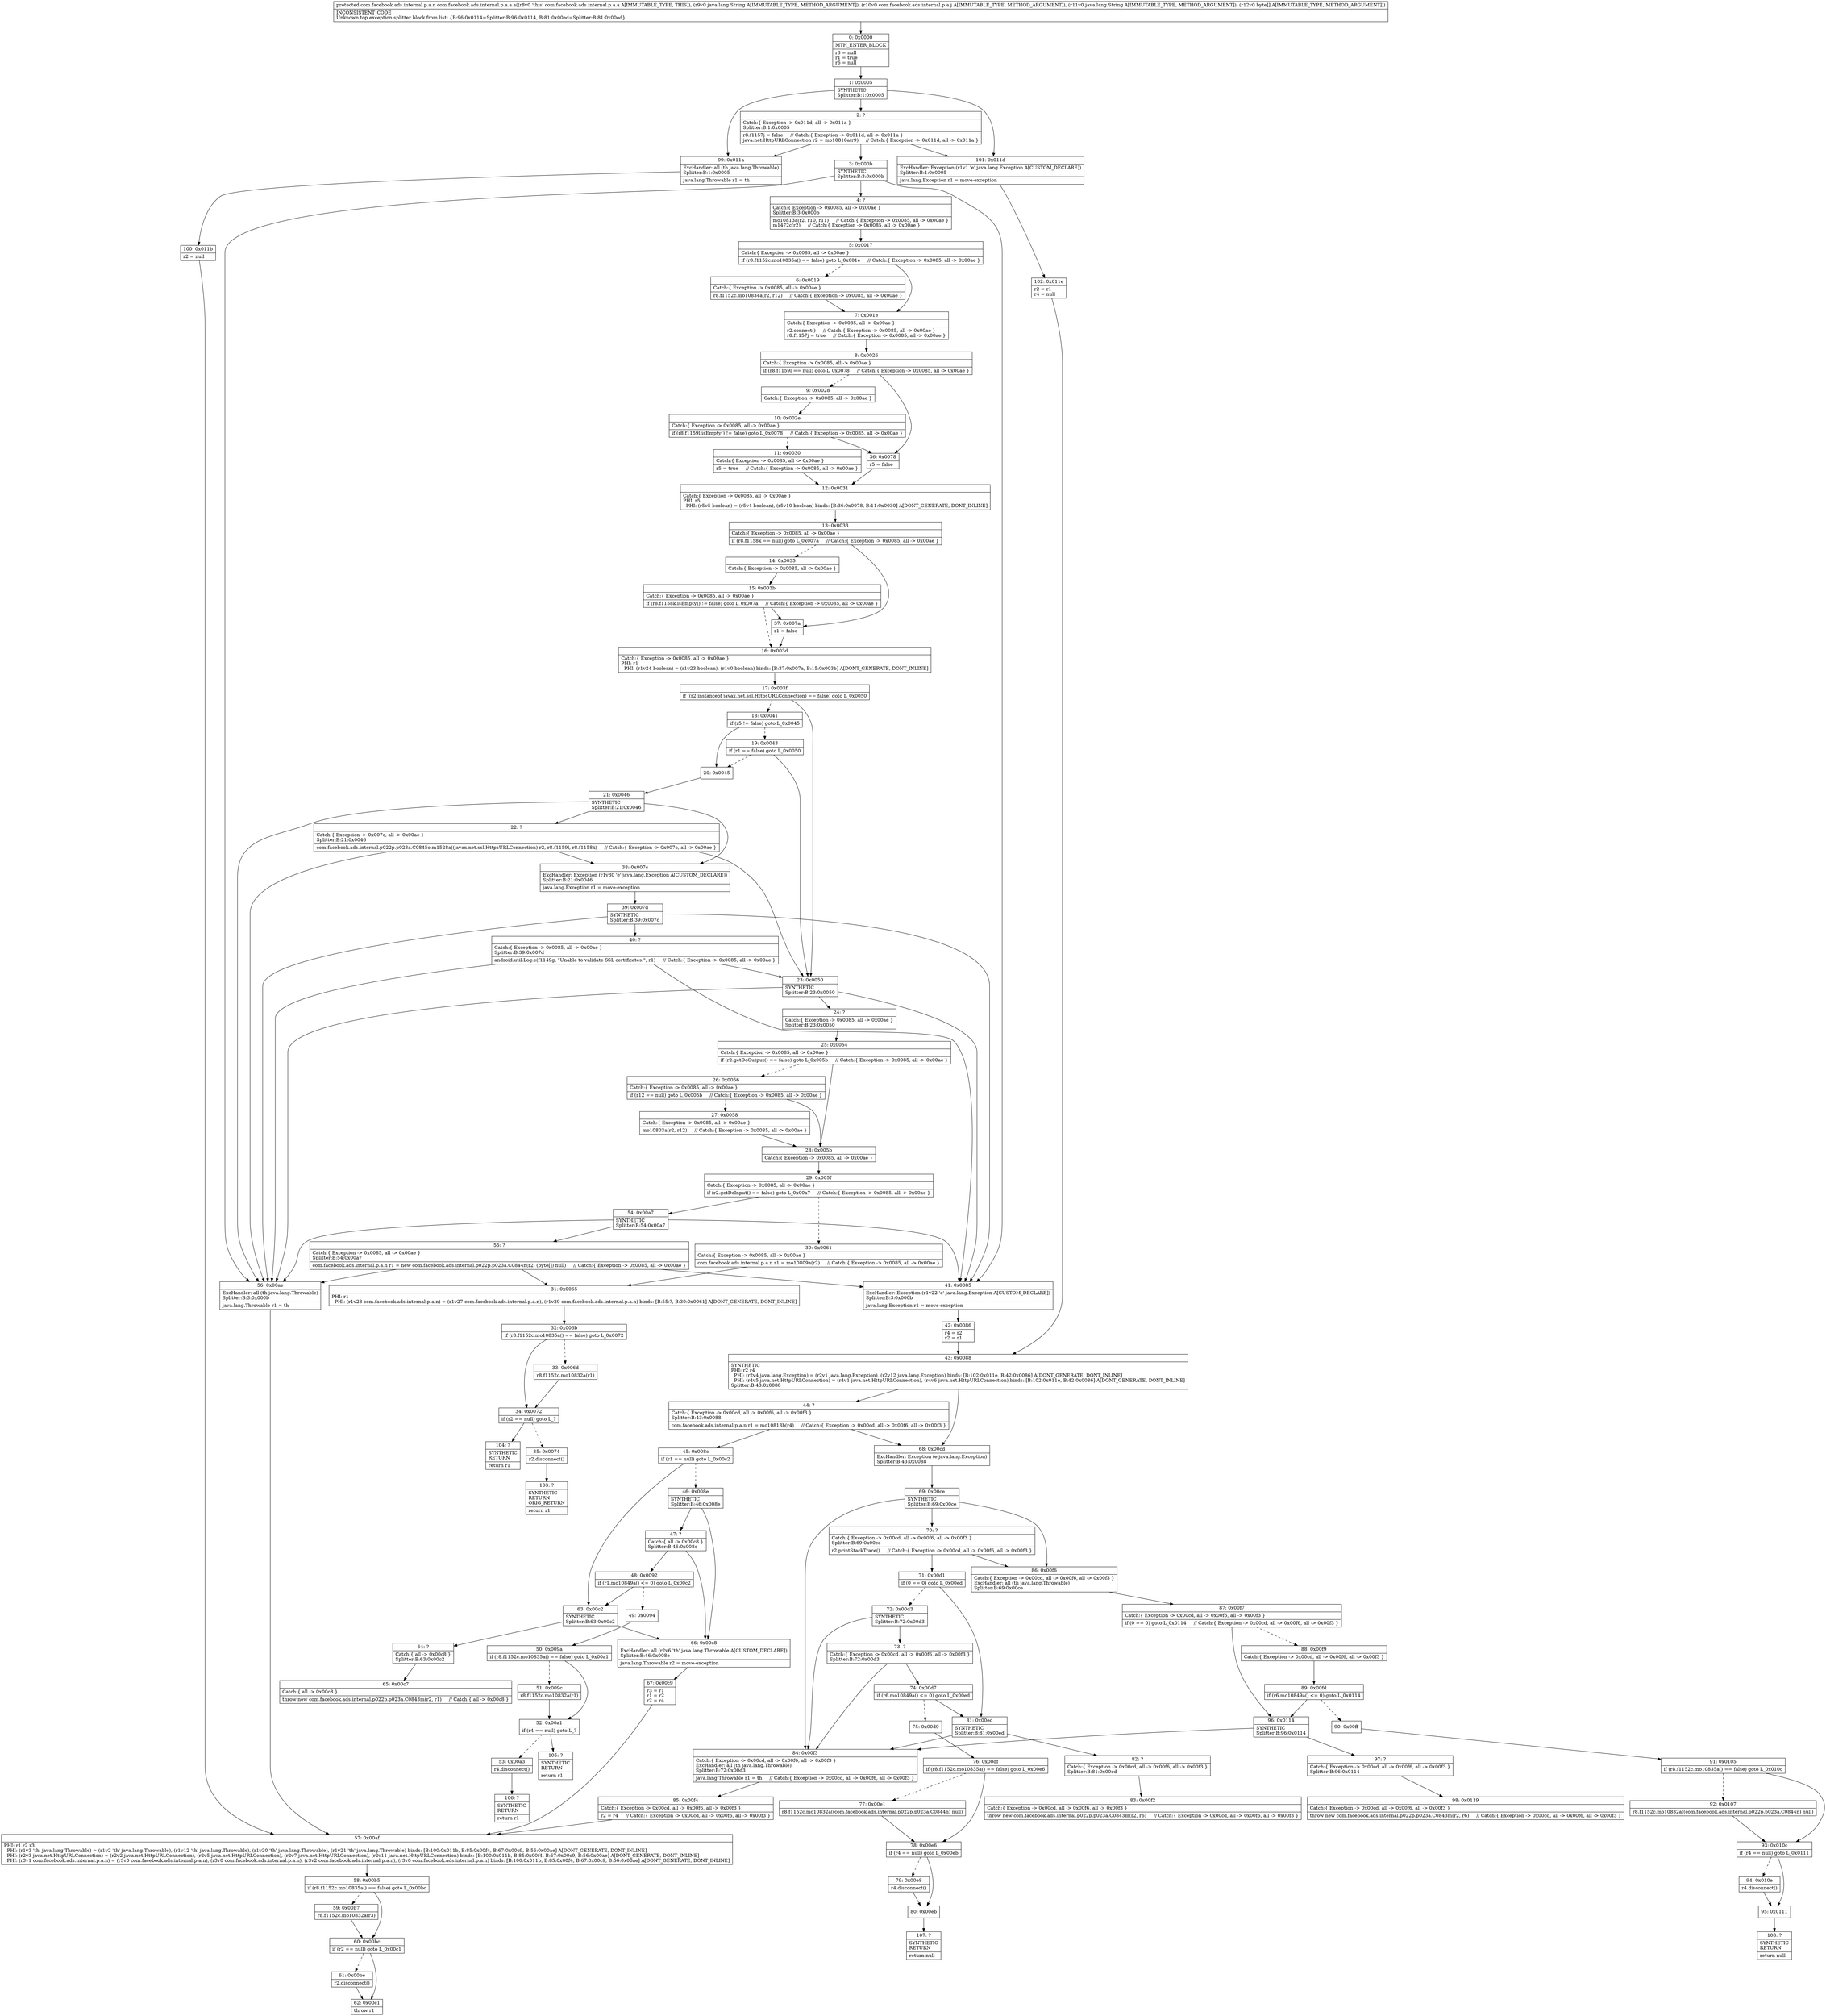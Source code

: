 digraph "CFG forcom.facebook.ads.internal.p.a.a.a(Ljava\/lang\/String;Lcom\/facebook\/ads\/internal\/p\/a\/j;Ljava\/lang\/String;[B)Lcom\/facebook\/ads\/internal\/p\/a\/n;" {
Node_0 [shape=record,label="{0\:\ 0x0000|MTH_ENTER_BLOCK\l|r3 = null\lr1 = true\lr6 = null\l}"];
Node_1 [shape=record,label="{1\:\ 0x0005|SYNTHETIC\lSplitter:B:1:0x0005\l}"];
Node_2 [shape=record,label="{2\:\ ?|Catch:\{ Exception \-\> 0x011d, all \-\> 0x011a \}\lSplitter:B:1:0x0005\l|r8.f1157j = false     \/\/ Catch:\{ Exception \-\> 0x011d, all \-\> 0x011a \}\ljava.net.HttpURLConnection r2 = mo10810a(r9)     \/\/ Catch:\{ Exception \-\> 0x011d, all \-\> 0x011a \}\l}"];
Node_3 [shape=record,label="{3\:\ 0x000b|SYNTHETIC\lSplitter:B:3:0x000b\l}"];
Node_4 [shape=record,label="{4\:\ ?|Catch:\{ Exception \-\> 0x0085, all \-\> 0x00ae \}\lSplitter:B:3:0x000b\l|mo10813a(r2, r10, r11)     \/\/ Catch:\{ Exception \-\> 0x0085, all \-\> 0x00ae \}\lm1472c(r2)     \/\/ Catch:\{ Exception \-\> 0x0085, all \-\> 0x00ae \}\l}"];
Node_5 [shape=record,label="{5\:\ 0x0017|Catch:\{ Exception \-\> 0x0085, all \-\> 0x00ae \}\l|if (r8.f1152c.mo10835a() == false) goto L_0x001e     \/\/ Catch:\{ Exception \-\> 0x0085, all \-\> 0x00ae \}\l}"];
Node_6 [shape=record,label="{6\:\ 0x0019|Catch:\{ Exception \-\> 0x0085, all \-\> 0x00ae \}\l|r8.f1152c.mo10834a(r2, r12)     \/\/ Catch:\{ Exception \-\> 0x0085, all \-\> 0x00ae \}\l}"];
Node_7 [shape=record,label="{7\:\ 0x001e|Catch:\{ Exception \-\> 0x0085, all \-\> 0x00ae \}\l|r2.connect()     \/\/ Catch:\{ Exception \-\> 0x0085, all \-\> 0x00ae \}\lr8.f1157j = true     \/\/ Catch:\{ Exception \-\> 0x0085, all \-\> 0x00ae \}\l}"];
Node_8 [shape=record,label="{8\:\ 0x0026|Catch:\{ Exception \-\> 0x0085, all \-\> 0x00ae \}\l|if (r8.f1159l == null) goto L_0x0078     \/\/ Catch:\{ Exception \-\> 0x0085, all \-\> 0x00ae \}\l}"];
Node_9 [shape=record,label="{9\:\ 0x0028|Catch:\{ Exception \-\> 0x0085, all \-\> 0x00ae \}\l}"];
Node_10 [shape=record,label="{10\:\ 0x002e|Catch:\{ Exception \-\> 0x0085, all \-\> 0x00ae \}\l|if (r8.f1159l.isEmpty() != false) goto L_0x0078     \/\/ Catch:\{ Exception \-\> 0x0085, all \-\> 0x00ae \}\l}"];
Node_11 [shape=record,label="{11\:\ 0x0030|Catch:\{ Exception \-\> 0x0085, all \-\> 0x00ae \}\l|r5 = true     \/\/ Catch:\{ Exception \-\> 0x0085, all \-\> 0x00ae \}\l}"];
Node_12 [shape=record,label="{12\:\ 0x0031|Catch:\{ Exception \-\> 0x0085, all \-\> 0x00ae \}\lPHI: r5 \l  PHI: (r5v5 boolean) = (r5v4 boolean), (r5v10 boolean) binds: [B:36:0x0078, B:11:0x0030] A[DONT_GENERATE, DONT_INLINE]\l}"];
Node_13 [shape=record,label="{13\:\ 0x0033|Catch:\{ Exception \-\> 0x0085, all \-\> 0x00ae \}\l|if (r8.f1158k == null) goto L_0x007a     \/\/ Catch:\{ Exception \-\> 0x0085, all \-\> 0x00ae \}\l}"];
Node_14 [shape=record,label="{14\:\ 0x0035|Catch:\{ Exception \-\> 0x0085, all \-\> 0x00ae \}\l}"];
Node_15 [shape=record,label="{15\:\ 0x003b|Catch:\{ Exception \-\> 0x0085, all \-\> 0x00ae \}\l|if (r8.f1158k.isEmpty() != false) goto L_0x007a     \/\/ Catch:\{ Exception \-\> 0x0085, all \-\> 0x00ae \}\l}"];
Node_16 [shape=record,label="{16\:\ 0x003d|Catch:\{ Exception \-\> 0x0085, all \-\> 0x00ae \}\lPHI: r1 \l  PHI: (r1v24 boolean) = (r1v23 boolean), (r1v0 boolean) binds: [B:37:0x007a, B:15:0x003b] A[DONT_GENERATE, DONT_INLINE]\l}"];
Node_17 [shape=record,label="{17\:\ 0x003f|if ((r2 instanceof javax.net.ssl.HttpsURLConnection) == false) goto L_0x0050\l}"];
Node_18 [shape=record,label="{18\:\ 0x0041|if (r5 != false) goto L_0x0045\l}"];
Node_19 [shape=record,label="{19\:\ 0x0043|if (r1 == false) goto L_0x0050\l}"];
Node_20 [shape=record,label="{20\:\ 0x0045}"];
Node_21 [shape=record,label="{21\:\ 0x0046|SYNTHETIC\lSplitter:B:21:0x0046\l}"];
Node_22 [shape=record,label="{22\:\ ?|Catch:\{ Exception \-\> 0x007c, all \-\> 0x00ae \}\lSplitter:B:21:0x0046\l|com.facebook.ads.internal.p022p.p023a.C0845o.m1528a((javax.net.ssl.HttpsURLConnection) r2, r8.f1159l, r8.f1158k)     \/\/ Catch:\{ Exception \-\> 0x007c, all \-\> 0x00ae \}\l}"];
Node_23 [shape=record,label="{23\:\ 0x0050|SYNTHETIC\lSplitter:B:23:0x0050\l}"];
Node_24 [shape=record,label="{24\:\ ?|Catch:\{ Exception \-\> 0x0085, all \-\> 0x00ae \}\lSplitter:B:23:0x0050\l}"];
Node_25 [shape=record,label="{25\:\ 0x0054|Catch:\{ Exception \-\> 0x0085, all \-\> 0x00ae \}\l|if (r2.getDoOutput() == false) goto L_0x005b     \/\/ Catch:\{ Exception \-\> 0x0085, all \-\> 0x00ae \}\l}"];
Node_26 [shape=record,label="{26\:\ 0x0056|Catch:\{ Exception \-\> 0x0085, all \-\> 0x00ae \}\l|if (r12 == null) goto L_0x005b     \/\/ Catch:\{ Exception \-\> 0x0085, all \-\> 0x00ae \}\l}"];
Node_27 [shape=record,label="{27\:\ 0x0058|Catch:\{ Exception \-\> 0x0085, all \-\> 0x00ae \}\l|mo10803a(r2, r12)     \/\/ Catch:\{ Exception \-\> 0x0085, all \-\> 0x00ae \}\l}"];
Node_28 [shape=record,label="{28\:\ 0x005b|Catch:\{ Exception \-\> 0x0085, all \-\> 0x00ae \}\l}"];
Node_29 [shape=record,label="{29\:\ 0x005f|Catch:\{ Exception \-\> 0x0085, all \-\> 0x00ae \}\l|if (r2.getDoInput() == false) goto L_0x00a7     \/\/ Catch:\{ Exception \-\> 0x0085, all \-\> 0x00ae \}\l}"];
Node_30 [shape=record,label="{30\:\ 0x0061|Catch:\{ Exception \-\> 0x0085, all \-\> 0x00ae \}\l|com.facebook.ads.internal.p.a.n r1 = mo10809a(r2)     \/\/ Catch:\{ Exception \-\> 0x0085, all \-\> 0x00ae \}\l}"];
Node_31 [shape=record,label="{31\:\ 0x0065|PHI: r1 \l  PHI: (r1v28 com.facebook.ads.internal.p.a.n) = (r1v27 com.facebook.ads.internal.p.a.n), (r1v29 com.facebook.ads.internal.p.a.n) binds: [B:55:?, B:30:0x0061] A[DONT_GENERATE, DONT_INLINE]\l}"];
Node_32 [shape=record,label="{32\:\ 0x006b|if (r8.f1152c.mo10835a() == false) goto L_0x0072\l}"];
Node_33 [shape=record,label="{33\:\ 0x006d|r8.f1152c.mo10832a(r1)\l}"];
Node_34 [shape=record,label="{34\:\ 0x0072|if (r2 == null) goto L_?\l}"];
Node_35 [shape=record,label="{35\:\ 0x0074|r2.disconnect()\l}"];
Node_36 [shape=record,label="{36\:\ 0x0078|r5 = false\l}"];
Node_37 [shape=record,label="{37\:\ 0x007a|r1 = false\l}"];
Node_38 [shape=record,label="{38\:\ 0x007c|ExcHandler: Exception (r1v30 'e' java.lang.Exception A[CUSTOM_DECLARE])\lSplitter:B:21:0x0046\l|java.lang.Exception r1 = move\-exception\l}"];
Node_39 [shape=record,label="{39\:\ 0x007d|SYNTHETIC\lSplitter:B:39:0x007d\l}"];
Node_40 [shape=record,label="{40\:\ ?|Catch:\{ Exception \-\> 0x0085, all \-\> 0x00ae \}\lSplitter:B:39:0x007d\l|android.util.Log.e(f1149g, \"Unable to validate SSL certificates.\", r1)     \/\/ Catch:\{ Exception \-\> 0x0085, all \-\> 0x00ae \}\l}"];
Node_41 [shape=record,label="{41\:\ 0x0085|ExcHandler: Exception (r1v22 'e' java.lang.Exception A[CUSTOM_DECLARE])\lSplitter:B:3:0x000b\l|java.lang.Exception r1 = move\-exception\l}"];
Node_42 [shape=record,label="{42\:\ 0x0086|r4 = r2\lr2 = r1\l}"];
Node_43 [shape=record,label="{43\:\ 0x0088|SYNTHETIC\lPHI: r2 r4 \l  PHI: (r2v4 java.lang.Exception) = (r2v1 java.lang.Exception), (r2v12 java.lang.Exception) binds: [B:102:0x011e, B:42:0x0086] A[DONT_GENERATE, DONT_INLINE]\l  PHI: (r4v5 java.net.HttpURLConnection) = (r4v1 java.net.HttpURLConnection), (r4v6 java.net.HttpURLConnection) binds: [B:102:0x011e, B:42:0x0086] A[DONT_GENERATE, DONT_INLINE]\lSplitter:B:43:0x0088\l}"];
Node_44 [shape=record,label="{44\:\ ?|Catch:\{ Exception \-\> 0x00cd, all \-\> 0x00f6, all \-\> 0x00f3 \}\lSplitter:B:43:0x0088\l|com.facebook.ads.internal.p.a.n r1 = mo10818b(r4)     \/\/ Catch:\{ Exception \-\> 0x00cd, all \-\> 0x00f6, all \-\> 0x00f3 \}\l}"];
Node_45 [shape=record,label="{45\:\ 0x008c|if (r1 == null) goto L_0x00c2\l}"];
Node_46 [shape=record,label="{46\:\ 0x008e|SYNTHETIC\lSplitter:B:46:0x008e\l}"];
Node_47 [shape=record,label="{47\:\ ?|Catch:\{ all \-\> 0x00c8 \}\lSplitter:B:46:0x008e\l}"];
Node_48 [shape=record,label="{48\:\ 0x0092|if (r1.mo10849a() \<= 0) goto L_0x00c2\l}"];
Node_49 [shape=record,label="{49\:\ 0x0094}"];
Node_50 [shape=record,label="{50\:\ 0x009a|if (r8.f1152c.mo10835a() == false) goto L_0x00a1\l}"];
Node_51 [shape=record,label="{51\:\ 0x009c|r8.f1152c.mo10832a(r1)\l}"];
Node_52 [shape=record,label="{52\:\ 0x00a1|if (r4 == null) goto L_?\l}"];
Node_53 [shape=record,label="{53\:\ 0x00a3|r4.disconnect()\l}"];
Node_54 [shape=record,label="{54\:\ 0x00a7|SYNTHETIC\lSplitter:B:54:0x00a7\l}"];
Node_55 [shape=record,label="{55\:\ ?|Catch:\{ Exception \-\> 0x0085, all \-\> 0x00ae \}\lSplitter:B:54:0x00a7\l|com.facebook.ads.internal.p.a.n r1 = new com.facebook.ads.internal.p022p.p023a.C0844n(r2, (byte[]) null)     \/\/ Catch:\{ Exception \-\> 0x0085, all \-\> 0x00ae \}\l}"];
Node_56 [shape=record,label="{56\:\ 0x00ae|ExcHandler: all (th java.lang.Throwable)\lSplitter:B:3:0x000b\l|java.lang.Throwable r1 = th\l}"];
Node_57 [shape=record,label="{57\:\ 0x00af|PHI: r1 r2 r3 \l  PHI: (r1v3 'th' java.lang.Throwable) = (r1v2 'th' java.lang.Throwable), (r1v12 'th' java.lang.Throwable), (r1v20 'th' java.lang.Throwable), (r1v21 'th' java.lang.Throwable) binds: [B:100:0x011b, B:85:0x00f4, B:67:0x00c9, B:56:0x00ae] A[DONT_GENERATE, DONT_INLINE]\l  PHI: (r2v3 java.net.HttpURLConnection) = (r2v2 java.net.HttpURLConnection), (r2v5 java.net.HttpURLConnection), (r2v7 java.net.HttpURLConnection), (r2v11 java.net.HttpURLConnection) binds: [B:100:0x011b, B:85:0x00f4, B:67:0x00c9, B:56:0x00ae] A[DONT_GENERATE, DONT_INLINE]\l  PHI: (r3v1 com.facebook.ads.internal.p.a.n) = (r3v0 com.facebook.ads.internal.p.a.n), (r3v0 com.facebook.ads.internal.p.a.n), (r3v2 com.facebook.ads.internal.p.a.n), (r3v0 com.facebook.ads.internal.p.a.n) binds: [B:100:0x011b, B:85:0x00f4, B:67:0x00c9, B:56:0x00ae] A[DONT_GENERATE, DONT_INLINE]\l}"];
Node_58 [shape=record,label="{58\:\ 0x00b5|if (r8.f1152c.mo10835a() == false) goto L_0x00bc\l}"];
Node_59 [shape=record,label="{59\:\ 0x00b7|r8.f1152c.mo10832a(r3)\l}"];
Node_60 [shape=record,label="{60\:\ 0x00bc|if (r2 == null) goto L_0x00c1\l}"];
Node_61 [shape=record,label="{61\:\ 0x00be|r2.disconnect()\l}"];
Node_62 [shape=record,label="{62\:\ 0x00c1|throw r1\l}"];
Node_63 [shape=record,label="{63\:\ 0x00c2|SYNTHETIC\lSplitter:B:63:0x00c2\l}"];
Node_64 [shape=record,label="{64\:\ ?|Catch:\{ all \-\> 0x00c8 \}\lSplitter:B:63:0x00c2\l}"];
Node_65 [shape=record,label="{65\:\ 0x00c7|Catch:\{ all \-\> 0x00c8 \}\l|throw new com.facebook.ads.internal.p022p.p023a.C0843m(r2, r1)     \/\/ Catch:\{ all \-\> 0x00c8 \}\l}"];
Node_66 [shape=record,label="{66\:\ 0x00c8|ExcHandler: all (r2v6 'th' java.lang.Throwable A[CUSTOM_DECLARE])\lSplitter:B:46:0x008e\l|java.lang.Throwable r2 = move\-exception\l}"];
Node_67 [shape=record,label="{67\:\ 0x00c9|r3 = r1\lr1 = r2\lr2 = r4\l}"];
Node_68 [shape=record,label="{68\:\ 0x00cd|ExcHandler: Exception (e java.lang.Exception)\lSplitter:B:43:0x0088\l}"];
Node_69 [shape=record,label="{69\:\ 0x00ce|SYNTHETIC\lSplitter:B:69:0x00ce\l}"];
Node_70 [shape=record,label="{70\:\ ?|Catch:\{ Exception \-\> 0x00cd, all \-\> 0x00f6, all \-\> 0x00f3 \}\lSplitter:B:69:0x00ce\l|r2.printStackTrace()     \/\/ Catch:\{ Exception \-\> 0x00cd, all \-\> 0x00f6, all \-\> 0x00f3 \}\l}"];
Node_71 [shape=record,label="{71\:\ 0x00d1|if (0 == 0) goto L_0x00ed\l}"];
Node_72 [shape=record,label="{72\:\ 0x00d3|SYNTHETIC\lSplitter:B:72:0x00d3\l}"];
Node_73 [shape=record,label="{73\:\ ?|Catch:\{ Exception \-\> 0x00cd, all \-\> 0x00f6, all \-\> 0x00f3 \}\lSplitter:B:72:0x00d3\l}"];
Node_74 [shape=record,label="{74\:\ 0x00d7|if (r6.mo10849a() \<= 0) goto L_0x00ed\l}"];
Node_75 [shape=record,label="{75\:\ 0x00d9}"];
Node_76 [shape=record,label="{76\:\ 0x00df|if (r8.f1152c.mo10835a() == false) goto L_0x00e6\l}"];
Node_77 [shape=record,label="{77\:\ 0x00e1|r8.f1152c.mo10832a((com.facebook.ads.internal.p022p.p023a.C0844n) null)\l}"];
Node_78 [shape=record,label="{78\:\ 0x00e6|if (r4 == null) goto L_0x00eb\l}"];
Node_79 [shape=record,label="{79\:\ 0x00e8|r4.disconnect()\l}"];
Node_80 [shape=record,label="{80\:\ 0x00eb}"];
Node_81 [shape=record,label="{81\:\ 0x00ed|SYNTHETIC\lSplitter:B:81:0x00ed\l}"];
Node_82 [shape=record,label="{82\:\ ?|Catch:\{ Exception \-\> 0x00cd, all \-\> 0x00f6, all \-\> 0x00f3 \}\lSplitter:B:81:0x00ed\l}"];
Node_83 [shape=record,label="{83\:\ 0x00f2|Catch:\{ Exception \-\> 0x00cd, all \-\> 0x00f6, all \-\> 0x00f3 \}\l|throw new com.facebook.ads.internal.p022p.p023a.C0843m(r2, r6)     \/\/ Catch:\{ Exception \-\> 0x00cd, all \-\> 0x00f6, all \-\> 0x00f3 \}\l}"];
Node_84 [shape=record,label="{84\:\ 0x00f3|Catch:\{ Exception \-\> 0x00cd, all \-\> 0x00f6, all \-\> 0x00f3 \}\lExcHandler: all (th java.lang.Throwable)\lSplitter:B:72:0x00d3\l|java.lang.Throwable r1 = th     \/\/ Catch:\{ Exception \-\> 0x00cd, all \-\> 0x00f6, all \-\> 0x00f3 \}\l}"];
Node_85 [shape=record,label="{85\:\ 0x00f4|Catch:\{ Exception \-\> 0x00cd, all \-\> 0x00f6, all \-\> 0x00f3 \}\l|r2 = r4     \/\/ Catch:\{ Exception \-\> 0x00cd, all \-\> 0x00f6, all \-\> 0x00f3 \}\l}"];
Node_86 [shape=record,label="{86\:\ 0x00f6|Catch:\{ Exception \-\> 0x00cd, all \-\> 0x00f6, all \-\> 0x00f3 \}\lExcHandler: all (th java.lang.Throwable)\lSplitter:B:69:0x00ce\l}"];
Node_87 [shape=record,label="{87\:\ 0x00f7|Catch:\{ Exception \-\> 0x00cd, all \-\> 0x00f6, all \-\> 0x00f3 \}\l|if (0 == 0) goto L_0x0114     \/\/ Catch:\{ Exception \-\> 0x00cd, all \-\> 0x00f6, all \-\> 0x00f3 \}\l}"];
Node_88 [shape=record,label="{88\:\ 0x00f9|Catch:\{ Exception \-\> 0x00cd, all \-\> 0x00f6, all \-\> 0x00f3 \}\l}"];
Node_89 [shape=record,label="{89\:\ 0x00fd|if (r6.mo10849a() \<= 0) goto L_0x0114\l}"];
Node_90 [shape=record,label="{90\:\ 0x00ff}"];
Node_91 [shape=record,label="{91\:\ 0x0105|if (r8.f1152c.mo10835a() == false) goto L_0x010c\l}"];
Node_92 [shape=record,label="{92\:\ 0x0107|r8.f1152c.mo10832a((com.facebook.ads.internal.p022p.p023a.C0844n) null)\l}"];
Node_93 [shape=record,label="{93\:\ 0x010c|if (r4 == null) goto L_0x0111\l}"];
Node_94 [shape=record,label="{94\:\ 0x010e|r4.disconnect()\l}"];
Node_95 [shape=record,label="{95\:\ 0x0111}"];
Node_96 [shape=record,label="{96\:\ 0x0114|SYNTHETIC\lSplitter:B:96:0x0114\l}"];
Node_97 [shape=record,label="{97\:\ ?|Catch:\{ Exception \-\> 0x00cd, all \-\> 0x00f6, all \-\> 0x00f3 \}\lSplitter:B:96:0x0114\l}"];
Node_98 [shape=record,label="{98\:\ 0x0119|Catch:\{ Exception \-\> 0x00cd, all \-\> 0x00f6, all \-\> 0x00f3 \}\l|throw new com.facebook.ads.internal.p022p.p023a.C0843m(r2, r6)     \/\/ Catch:\{ Exception \-\> 0x00cd, all \-\> 0x00f6, all \-\> 0x00f3 \}\l}"];
Node_99 [shape=record,label="{99\:\ 0x011a|ExcHandler: all (th java.lang.Throwable)\lSplitter:B:1:0x0005\l|java.lang.Throwable r1 = th\l}"];
Node_100 [shape=record,label="{100\:\ 0x011b|r2 = null\l}"];
Node_101 [shape=record,label="{101\:\ 0x011d|ExcHandler: Exception (r1v1 'e' java.lang.Exception A[CUSTOM_DECLARE])\lSplitter:B:1:0x0005\l|java.lang.Exception r1 = move\-exception\l}"];
Node_102 [shape=record,label="{102\:\ 0x011e|r2 = r1\lr4 = null\l}"];
Node_103 [shape=record,label="{103\:\ ?|SYNTHETIC\lRETURN\lORIG_RETURN\l|return r1\l}"];
Node_104 [shape=record,label="{104\:\ ?|SYNTHETIC\lRETURN\l|return r1\l}"];
Node_105 [shape=record,label="{105\:\ ?|SYNTHETIC\lRETURN\l|return r1\l}"];
Node_106 [shape=record,label="{106\:\ ?|SYNTHETIC\lRETURN\l|return r1\l}"];
Node_107 [shape=record,label="{107\:\ ?|SYNTHETIC\lRETURN\l|return null\l}"];
Node_108 [shape=record,label="{108\:\ ?|SYNTHETIC\lRETURN\l|return null\l}"];
MethodNode[shape=record,label="{protected com.facebook.ads.internal.p.a.n com.facebook.ads.internal.p.a.a.a((r8v0 'this' com.facebook.ads.internal.p.a.a A[IMMUTABLE_TYPE, THIS]), (r9v0 java.lang.String A[IMMUTABLE_TYPE, METHOD_ARGUMENT]), (r10v0 com.facebook.ads.internal.p.a.j A[IMMUTABLE_TYPE, METHOD_ARGUMENT]), (r11v0 java.lang.String A[IMMUTABLE_TYPE, METHOD_ARGUMENT]), (r12v0 byte[] A[IMMUTABLE_TYPE, METHOD_ARGUMENT]))  | INCONSISTENT_CODE\lUnknown top exception splitter block from list: \{B:96:0x0114=Splitter:B:96:0x0114, B:81:0x00ed=Splitter:B:81:0x00ed\}\l}"];
MethodNode -> Node_0;
Node_0 -> Node_1;
Node_1 -> Node_2;
Node_1 -> Node_101;
Node_1 -> Node_99;
Node_2 -> Node_101;
Node_2 -> Node_99;
Node_2 -> Node_3;
Node_3 -> Node_4;
Node_3 -> Node_41;
Node_3 -> Node_56;
Node_4 -> Node_5;
Node_5 -> Node_6[style=dashed];
Node_5 -> Node_7;
Node_6 -> Node_7;
Node_7 -> Node_8;
Node_8 -> Node_9[style=dashed];
Node_8 -> Node_36;
Node_9 -> Node_10;
Node_10 -> Node_11[style=dashed];
Node_10 -> Node_36;
Node_11 -> Node_12;
Node_12 -> Node_13;
Node_13 -> Node_14[style=dashed];
Node_13 -> Node_37;
Node_14 -> Node_15;
Node_15 -> Node_16[style=dashed];
Node_15 -> Node_37;
Node_16 -> Node_17;
Node_17 -> Node_18[style=dashed];
Node_17 -> Node_23;
Node_18 -> Node_19[style=dashed];
Node_18 -> Node_20;
Node_19 -> Node_20[style=dashed];
Node_19 -> Node_23;
Node_20 -> Node_21;
Node_21 -> Node_22;
Node_21 -> Node_38;
Node_21 -> Node_56;
Node_22 -> Node_23;
Node_22 -> Node_38;
Node_22 -> Node_56;
Node_23 -> Node_24;
Node_23 -> Node_41;
Node_23 -> Node_56;
Node_24 -> Node_25;
Node_25 -> Node_26[style=dashed];
Node_25 -> Node_28;
Node_26 -> Node_27[style=dashed];
Node_26 -> Node_28;
Node_27 -> Node_28;
Node_28 -> Node_29;
Node_29 -> Node_30[style=dashed];
Node_29 -> Node_54;
Node_30 -> Node_31;
Node_31 -> Node_32;
Node_32 -> Node_33[style=dashed];
Node_32 -> Node_34;
Node_33 -> Node_34;
Node_34 -> Node_35[style=dashed];
Node_34 -> Node_104;
Node_35 -> Node_103;
Node_36 -> Node_12;
Node_37 -> Node_16;
Node_38 -> Node_39;
Node_39 -> Node_40;
Node_39 -> Node_41;
Node_39 -> Node_56;
Node_40 -> Node_41;
Node_40 -> Node_56;
Node_40 -> Node_23;
Node_41 -> Node_42;
Node_42 -> Node_43;
Node_43 -> Node_44;
Node_43 -> Node_68;
Node_44 -> Node_68;
Node_44 -> Node_45;
Node_45 -> Node_46[style=dashed];
Node_45 -> Node_63;
Node_46 -> Node_47;
Node_46 -> Node_66;
Node_47 -> Node_66;
Node_47 -> Node_48;
Node_48 -> Node_49[style=dashed];
Node_48 -> Node_63;
Node_49 -> Node_50;
Node_50 -> Node_51[style=dashed];
Node_50 -> Node_52;
Node_51 -> Node_52;
Node_52 -> Node_53[style=dashed];
Node_52 -> Node_105;
Node_53 -> Node_106;
Node_54 -> Node_55;
Node_54 -> Node_41;
Node_54 -> Node_56;
Node_55 -> Node_41;
Node_55 -> Node_56;
Node_55 -> Node_31;
Node_56 -> Node_57;
Node_57 -> Node_58;
Node_58 -> Node_59[style=dashed];
Node_58 -> Node_60;
Node_59 -> Node_60;
Node_60 -> Node_61[style=dashed];
Node_60 -> Node_62;
Node_61 -> Node_62;
Node_63 -> Node_64;
Node_63 -> Node_66;
Node_64 -> Node_65;
Node_66 -> Node_67;
Node_67 -> Node_57;
Node_68 -> Node_69;
Node_69 -> Node_70;
Node_69 -> Node_86;
Node_69 -> Node_84;
Node_70 -> Node_71;
Node_70 -> Node_86;
Node_71 -> Node_72[style=dashed];
Node_71 -> Node_81;
Node_72 -> Node_73;
Node_72 -> Node_84;
Node_73 -> Node_84;
Node_73 -> Node_74;
Node_74 -> Node_75[style=dashed];
Node_74 -> Node_81;
Node_75 -> Node_76;
Node_76 -> Node_77[style=dashed];
Node_76 -> Node_78;
Node_77 -> Node_78;
Node_78 -> Node_79[style=dashed];
Node_78 -> Node_80;
Node_79 -> Node_80;
Node_80 -> Node_107;
Node_81 -> Node_82;
Node_81 -> Node_84;
Node_82 -> Node_83;
Node_84 -> Node_85;
Node_85 -> Node_57;
Node_86 -> Node_87;
Node_87 -> Node_88[style=dashed];
Node_87 -> Node_96;
Node_88 -> Node_89;
Node_89 -> Node_90[style=dashed];
Node_89 -> Node_96;
Node_90 -> Node_91;
Node_91 -> Node_92[style=dashed];
Node_91 -> Node_93;
Node_92 -> Node_93;
Node_93 -> Node_94[style=dashed];
Node_93 -> Node_95;
Node_94 -> Node_95;
Node_95 -> Node_108;
Node_96 -> Node_97;
Node_96 -> Node_84;
Node_97 -> Node_98;
Node_99 -> Node_100;
Node_100 -> Node_57;
Node_101 -> Node_102;
Node_102 -> Node_43;
}

